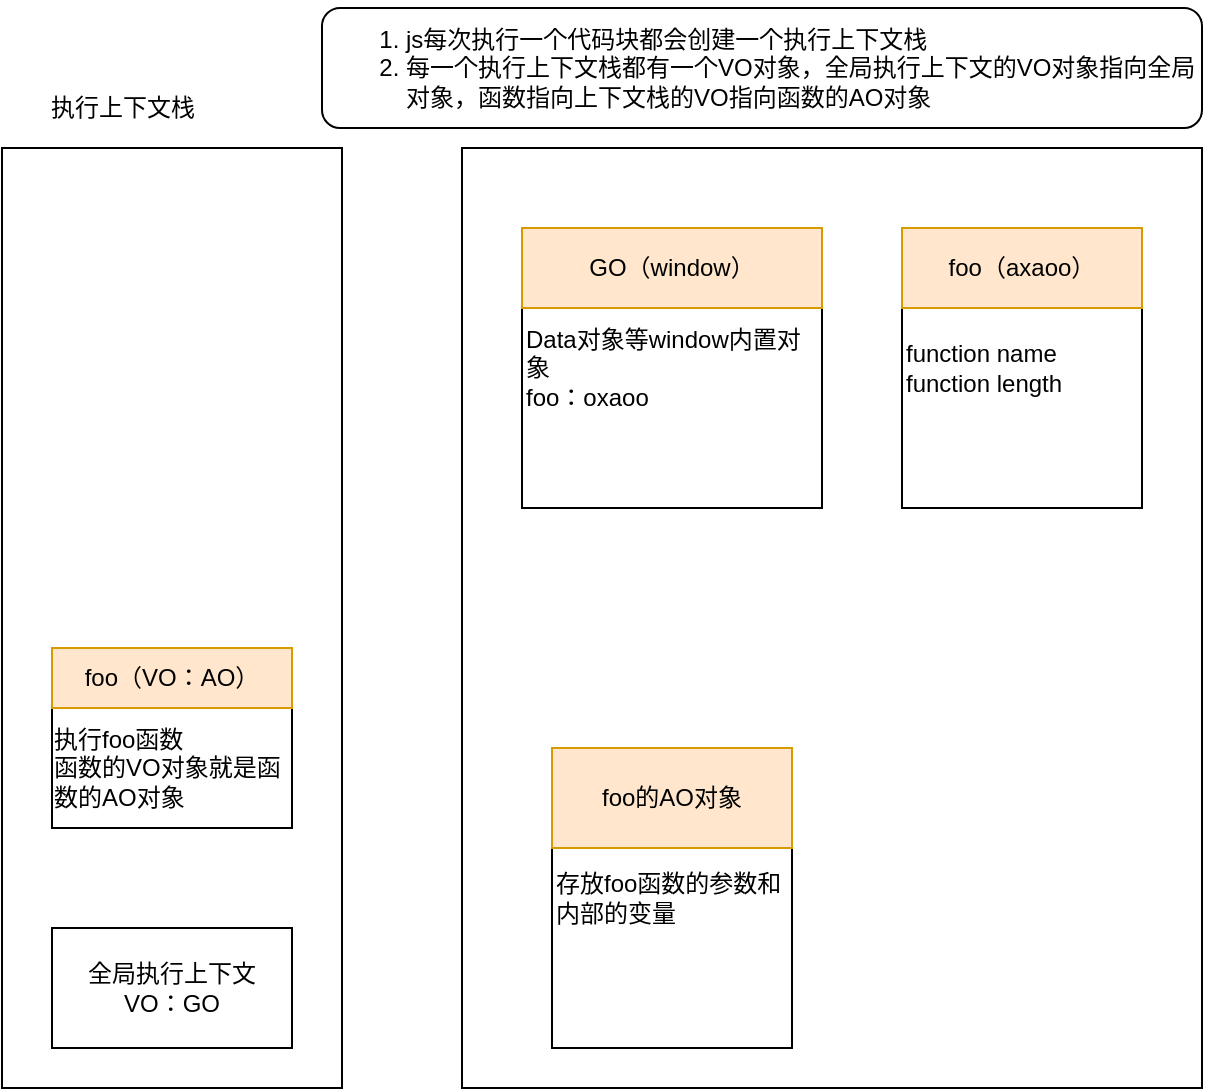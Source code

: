<mxfile>
    <diagram id="-M-V_CaBfl7RFqBqpISG" name="第 1 页">
        <mxGraphModel dx="714" dy="642" grid="1" gridSize="10" guides="1" tooltips="1" connect="1" arrows="1" fold="1" page="1" pageScale="1" pageWidth="827" pageHeight="1169" math="0" shadow="0">
            <root>
                <mxCell id="0"/>
                <mxCell id="1" parent="0"/>
                <mxCell id="2" value="" style="rounded=0;whiteSpace=wrap;html=1;" parent="1" vertex="1">
                    <mxGeometry x="50" y="80" width="170" height="470" as="geometry"/>
                </mxCell>
                <mxCell id="4" value="执行上下文栈" style="text;html=1;align=center;verticalAlign=middle;resizable=0;points=[];autosize=1;strokeColor=none;fillColor=none;" parent="1" vertex="1">
                    <mxGeometry x="65" y="50" width="90" height="20" as="geometry"/>
                </mxCell>
                <mxCell id="5" value="全局执行上下文&lt;br&gt;VO：GO" style="rounded=0;whiteSpace=wrap;html=1;" parent="1" vertex="1">
                    <mxGeometry x="75" y="470" width="120" height="60" as="geometry"/>
                </mxCell>
                <mxCell id="6" value="" style="rounded=0;whiteSpace=wrap;html=1;" parent="1" vertex="1">
                    <mxGeometry x="280" y="80" width="370" height="470" as="geometry"/>
                </mxCell>
                <mxCell id="7" value="Data对象等window内置对象&lt;br&gt;foo：oxaoo" style="rounded=0;whiteSpace=wrap;html=1;align=left;" parent="1" vertex="1">
                    <mxGeometry x="310" y="120" width="150" height="140" as="geometry"/>
                </mxCell>
                <mxCell id="8" value="GO（window）" style="rounded=0;whiteSpace=wrap;html=1;fillColor=#ffe6cc;strokeColor=#d79b00;" parent="1" vertex="1">
                    <mxGeometry x="310" y="120" width="150" height="40" as="geometry"/>
                </mxCell>
                <mxCell id="9" value="function name&lt;br&gt;function length" style="rounded=0;whiteSpace=wrap;html=1;align=left;" parent="1" vertex="1">
                    <mxGeometry x="500" y="120" width="120" height="140" as="geometry"/>
                </mxCell>
                <mxCell id="10" value="foo（axaoo）" style="rounded=0;whiteSpace=wrap;html=1;fillColor=#ffe6cc;strokeColor=#d79b00;" parent="1" vertex="1">
                    <mxGeometry x="500" y="120" width="120" height="40" as="geometry"/>
                </mxCell>
                <mxCell id="12" value="存放foo函数的参数和内部的变量" style="rounded=0;whiteSpace=wrap;html=1;align=left;" parent="1" vertex="1">
                    <mxGeometry x="325" y="380" width="120" height="150" as="geometry"/>
                </mxCell>
                <mxCell id="13" value="foo的AO对象" style="rounded=0;whiteSpace=wrap;html=1;fillColor=#ffe6cc;strokeColor=#d79b00;" parent="1" vertex="1">
                    <mxGeometry x="325" y="380" width="120" height="50" as="geometry"/>
                </mxCell>
                <mxCell id="14" value="&lt;div style=&quot;text-align: left&quot;&gt;&lt;span&gt;执行foo函数&lt;/span&gt;&lt;/div&gt;&lt;div style=&quot;text-align: left&quot;&gt;&lt;span&gt;函数的VO对象就是函数的AO对象&lt;/span&gt;&lt;/div&gt;" style="rounded=0;whiteSpace=wrap;html=1;" parent="1" vertex="1">
                    <mxGeometry x="75" y="360" width="120" height="60" as="geometry"/>
                </mxCell>
                <mxCell id="15" value="foo（VO：AO）" style="rounded=0;whiteSpace=wrap;html=1;fillColor=#ffe6cc;strokeColor=#d79b00;" parent="1" vertex="1">
                    <mxGeometry x="75" y="330" width="120" height="30" as="geometry"/>
                </mxCell>
                <mxCell id="16" value="&lt;ol&gt;&lt;li&gt;js每次执行一个代码块都会创建一个执行上下文栈&lt;/li&gt;&lt;li&gt;每一个执行上下文栈都有一个VO对象，全局执行上下文的VO对象指向全局对象，函数指向上下文栈的VO指向函数的AO对象&lt;/li&gt;&lt;/ol&gt;" style="rounded=1;whiteSpace=wrap;html=1;align=left;" vertex="1" parent="1">
                    <mxGeometry x="210" y="10" width="440" height="60" as="geometry"/>
                </mxCell>
            </root>
        </mxGraphModel>
    </diagram>
</mxfile>
